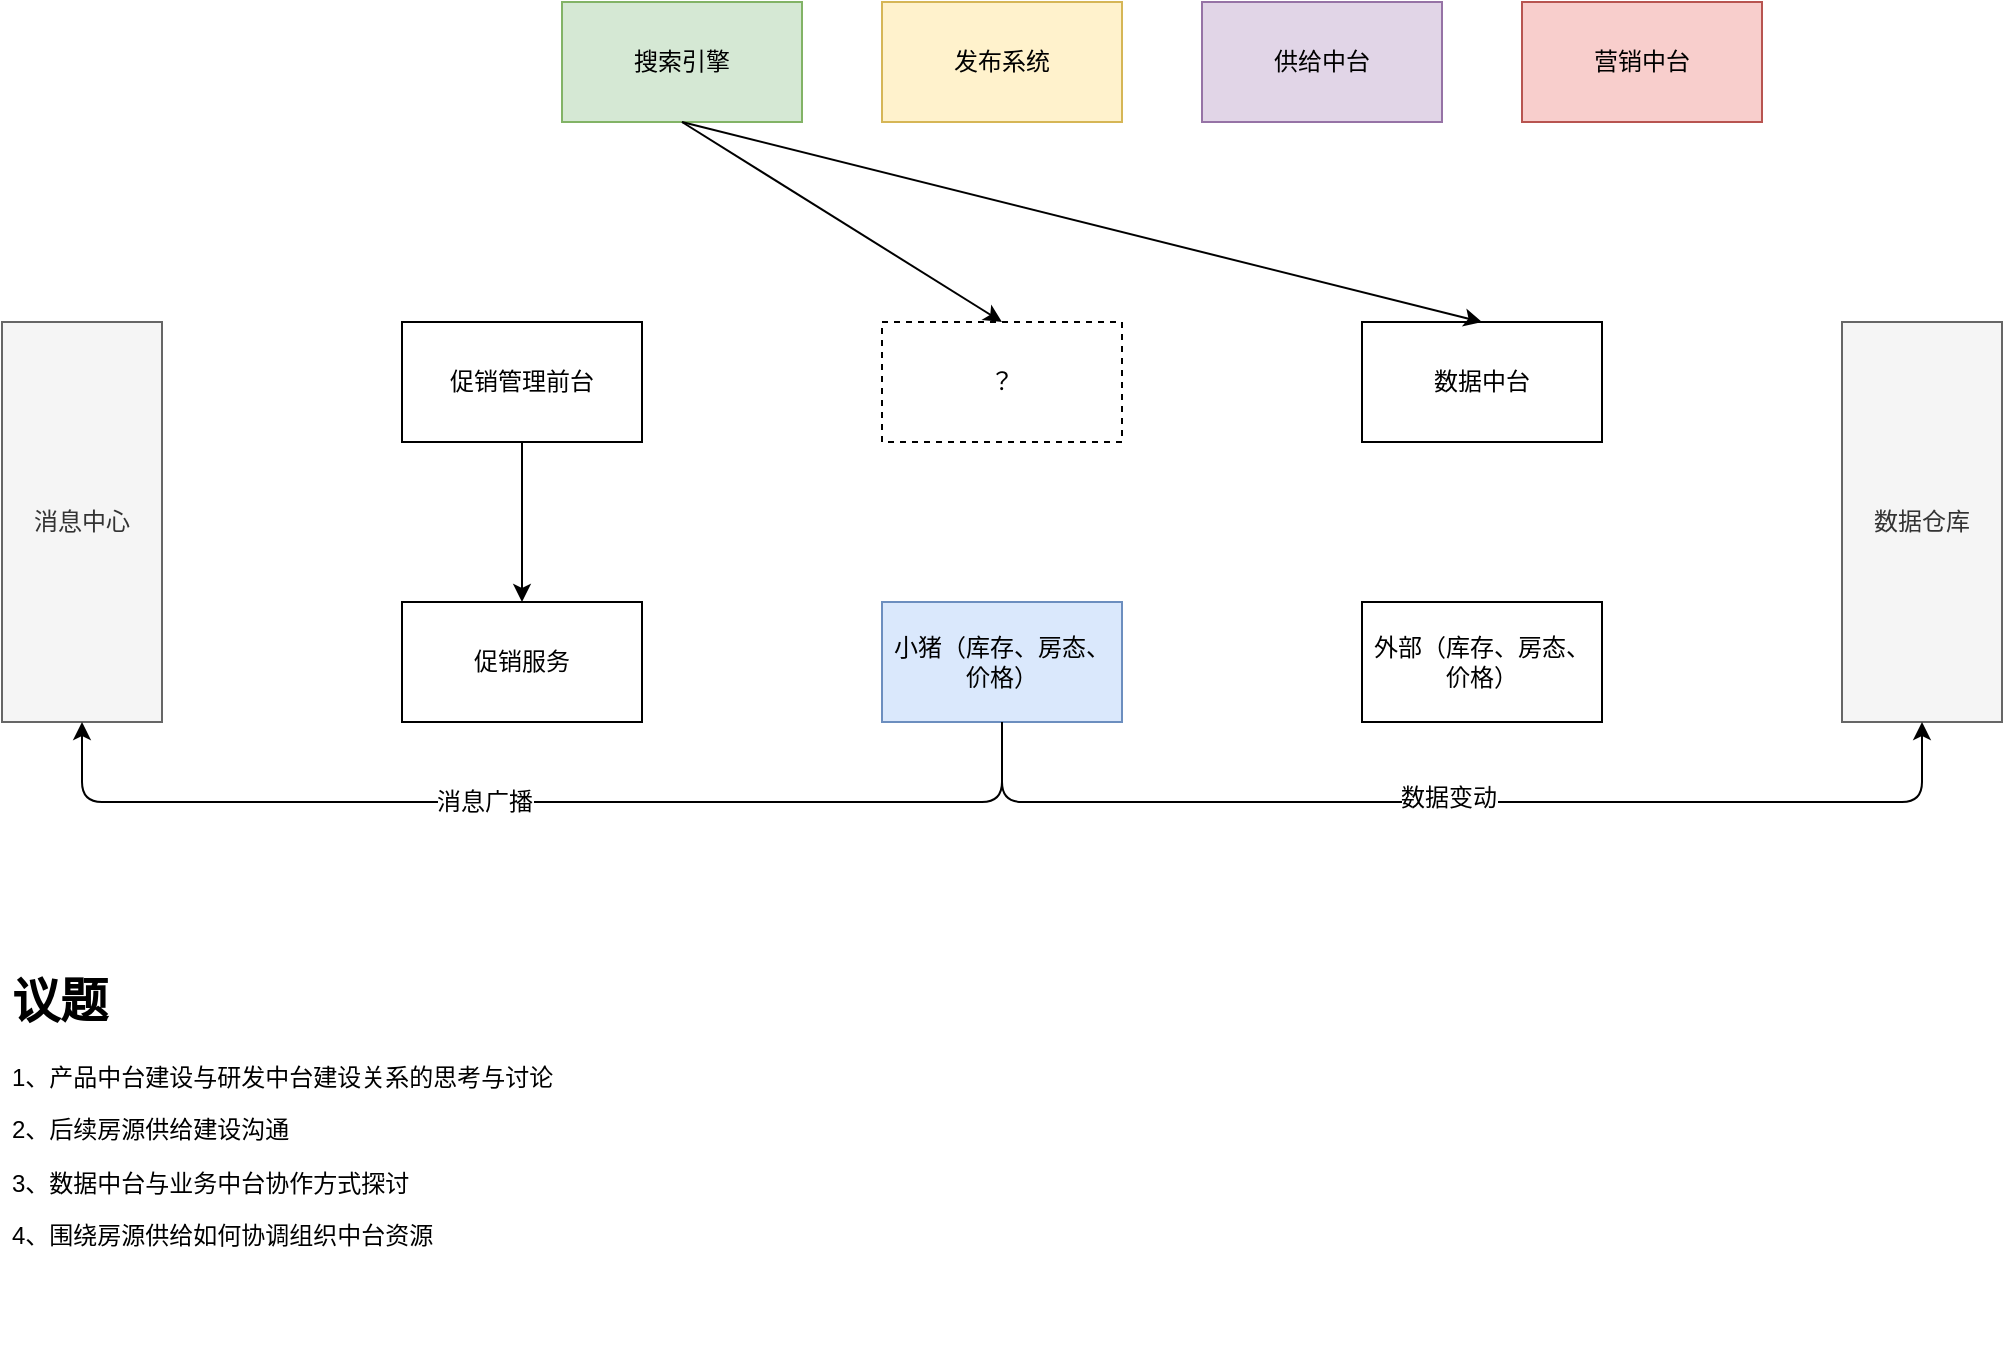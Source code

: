 <mxfile version="12.1.5" type="github" pages="1">
  <diagram id="fSeqpYfcyn72X2kYvz7L" name="Page-1">
    <mxGraphModel dx="1273" dy="750" grid="1" gridSize="10" guides="1" tooltips="1" connect="1" arrows="1" fold="1" page="1" pageScale="1" pageWidth="827" pageHeight="1169" math="0" shadow="0">
      <root>
        <mxCell id="0"/>
        <mxCell id="1" parent="0"/>
        <mxCell id="OLZ6SszCJ7ay26lc_12v-1" value="外部（库存、房态、价格）" style="rounded=0;whiteSpace=wrap;html=1;" parent="1" vertex="1">
          <mxGeometry x="800" y="340" width="120" height="60" as="geometry"/>
        </mxCell>
        <mxCell id="OLZ6SszCJ7ay26lc_12v-2" value="小猪（库存、房态、价格）" style="rounded=0;whiteSpace=wrap;html=1;fillColor=#dae8fc;strokeColor=#6c8ebf;" parent="1" vertex="1">
          <mxGeometry x="560" y="340" width="120" height="60" as="geometry"/>
        </mxCell>
        <mxCell id="OLZ6SszCJ7ay26lc_12v-3" value="数据中台" style="rounded=0;whiteSpace=wrap;html=1;" parent="1" vertex="1">
          <mxGeometry x="800" y="200" width="120" height="60" as="geometry"/>
        </mxCell>
        <mxCell id="OLZ6SszCJ7ay26lc_12v-4" value="搜索引擎" style="rounded=0;whiteSpace=wrap;html=1;fillColor=#d5e8d4;strokeColor=#82b366;" parent="1" vertex="1">
          <mxGeometry x="400" y="40" width="120" height="60" as="geometry"/>
        </mxCell>
        <mxCell id="OLZ6SszCJ7ay26lc_12v-5" value="发布系统" style="rounded=0;whiteSpace=wrap;html=1;fillColor=#fff2cc;strokeColor=#d6b656;" parent="1" vertex="1">
          <mxGeometry x="560" y="40" width="120" height="60" as="geometry"/>
        </mxCell>
        <mxCell id="OLZ6SszCJ7ay26lc_12v-11" value="供给中台" style="rounded=0;whiteSpace=wrap;html=1;fillColor=#e1d5e7;strokeColor=#9673a6;" parent="1" vertex="1">
          <mxGeometry x="720" y="40" width="120" height="60" as="geometry"/>
        </mxCell>
        <mxCell id="OLZ6SszCJ7ay26lc_12v-22" value="？" style="rounded=0;whiteSpace=wrap;html=1;dashed=1;" parent="1" vertex="1">
          <mxGeometry x="560" y="200" width="120" height="60" as="geometry"/>
        </mxCell>
        <mxCell id="OLZ6SszCJ7ay26lc_12v-23" value="促销服务" style="rounded=0;whiteSpace=wrap;html=1;" parent="1" vertex="1">
          <mxGeometry x="320" y="340" width="120" height="60" as="geometry"/>
        </mxCell>
        <mxCell id="OLZ6SszCJ7ay26lc_12v-24" value="促销管理前台" style="rounded=0;whiteSpace=wrap;html=1;" parent="1" vertex="1">
          <mxGeometry x="320" y="200" width="120" height="60" as="geometry"/>
        </mxCell>
        <mxCell id="OLZ6SszCJ7ay26lc_12v-25" value="" style="endArrow=classic;html=1;exitX=0.5;exitY=1;exitDx=0;exitDy=0;entryX=0.5;entryY=0;entryDx=0;entryDy=0;" parent="1" source="OLZ6SszCJ7ay26lc_12v-24" target="OLZ6SszCJ7ay26lc_12v-23" edge="1">
          <mxGeometry width="50" height="50" relative="1" as="geometry">
            <mxPoint x="220" y="450" as="sourcePoint"/>
            <mxPoint x="270" y="400" as="targetPoint"/>
          </mxGeometry>
        </mxCell>
        <mxCell id="OLZ6SszCJ7ay26lc_12v-26" value="消息中心" style="rounded=0;whiteSpace=wrap;html=1;fillColor=#f5f5f5;strokeColor=#666666;fontColor=#333333;" parent="1" vertex="1">
          <mxGeometry x="120" y="200" width="80" height="200" as="geometry"/>
        </mxCell>
        <mxCell id="OLZ6SszCJ7ay26lc_12v-36" value="" style="endArrow=classic;html=1;exitX=0.5;exitY=1;exitDx=0;exitDy=0;entryX=0.5;entryY=1;entryDx=0;entryDy=0;edgeStyle=orthogonalEdgeStyle;" parent="1" source="OLZ6SszCJ7ay26lc_12v-2" target="OLZ6SszCJ7ay26lc_12v-26" edge="1">
          <mxGeometry width="50" height="50" relative="1" as="geometry">
            <mxPoint x="620" y="490" as="sourcePoint"/>
            <mxPoint x="670" y="440" as="targetPoint"/>
            <Array as="points">
              <mxPoint x="620" y="440"/>
              <mxPoint x="160" y="440"/>
            </Array>
          </mxGeometry>
        </mxCell>
        <mxCell id="OLZ6SszCJ7ay26lc_12v-37" value="消息广播" style="text;html=1;resizable=0;points=[];align=center;verticalAlign=middle;labelBackgroundColor=#ffffff;" parent="OLZ6SszCJ7ay26lc_12v-36" vertex="1" connectable="0">
          <mxGeometry x="-0.028" relative="1" as="geometry">
            <mxPoint x="-37" as="offset"/>
          </mxGeometry>
        </mxCell>
        <mxCell id="OLZ6SszCJ7ay26lc_12v-38" value="数据仓库" style="rounded=0;whiteSpace=wrap;html=1;fillColor=#f5f5f5;strokeColor=#666666;fontColor=#333333;" parent="1" vertex="1">
          <mxGeometry x="1040" y="200" width="80" height="200" as="geometry"/>
        </mxCell>
        <mxCell id="OLZ6SszCJ7ay26lc_12v-39" value="" style="endArrow=classic;html=1;exitX=0.5;exitY=1;exitDx=0;exitDy=0;entryX=0.5;entryY=1;entryDx=0;entryDy=0;edgeStyle=orthogonalEdgeStyle;" parent="1" source="OLZ6SszCJ7ay26lc_12v-2" target="OLZ6SszCJ7ay26lc_12v-38" edge="1">
          <mxGeometry width="50" height="50" relative="1" as="geometry">
            <mxPoint x="690" y="520" as="sourcePoint"/>
            <mxPoint x="740" y="470" as="targetPoint"/>
            <Array as="points">
              <mxPoint x="620" y="440"/>
              <mxPoint x="1080" y="440"/>
            </Array>
          </mxGeometry>
        </mxCell>
        <mxCell id="OLZ6SszCJ7ay26lc_12v-40" value="数据变动" style="text;html=1;resizable=0;points=[];align=center;verticalAlign=middle;labelBackgroundColor=#ffffff;" parent="OLZ6SszCJ7ay26lc_12v-39" vertex="1" connectable="0">
          <mxGeometry x="-0.026" y="2" relative="1" as="geometry">
            <mxPoint as="offset"/>
          </mxGeometry>
        </mxCell>
        <mxCell id="Sjf7pfyFBC8L9vk5fxcS-1" value="&lt;h1&gt;议题&lt;/h1&gt;&lt;p&gt;1、产品中台建设与研发中台建设关系的思考与讨论&lt;/p&gt;&lt;p&gt;2、后续房源供给建设沟通&lt;/p&gt;&lt;p&gt;3、数据中台与业务中台协作方式探讨&lt;/p&gt;&lt;p&gt;4、围绕房源供给如何协调组织中台资源&lt;/p&gt;" style="text;html=1;strokeColor=none;fillColor=none;spacing=5;spacingTop=-20;whiteSpace=wrap;overflow=hidden;rounded=0;" vertex="1" parent="1">
          <mxGeometry x="120" y="520" width="300" height="200" as="geometry"/>
        </mxCell>
        <mxCell id="Sjf7pfyFBC8L9vk5fxcS-2" value="营销中台" style="rounded=0;whiteSpace=wrap;html=1;fillColor=#f8cecc;strokeColor=#b85450;" vertex="1" parent="1">
          <mxGeometry x="880" y="40" width="120" height="60" as="geometry"/>
        </mxCell>
        <mxCell id="Sjf7pfyFBC8L9vk5fxcS-3" value="" style="endArrow=classic;html=1;exitX=0.5;exitY=1;exitDx=0;exitDy=0;entryX=0.5;entryY=0;entryDx=0;entryDy=0;" edge="1" parent="1" source="OLZ6SszCJ7ay26lc_12v-4" target="OLZ6SszCJ7ay26lc_12v-3">
          <mxGeometry width="50" height="50" relative="1" as="geometry">
            <mxPoint x="450" y="200" as="sourcePoint"/>
            <mxPoint x="500" y="150" as="targetPoint"/>
          </mxGeometry>
        </mxCell>
        <mxCell id="Sjf7pfyFBC8L9vk5fxcS-4" value="" style="endArrow=classic;html=1;entryX=0.5;entryY=0;entryDx=0;entryDy=0;" edge="1" parent="1" target="OLZ6SszCJ7ay26lc_12v-22">
          <mxGeometry width="50" height="50" relative="1" as="geometry">
            <mxPoint x="460" y="100" as="sourcePoint"/>
            <mxPoint x="500" y="150" as="targetPoint"/>
          </mxGeometry>
        </mxCell>
      </root>
    </mxGraphModel>
  </diagram>
</mxfile>
